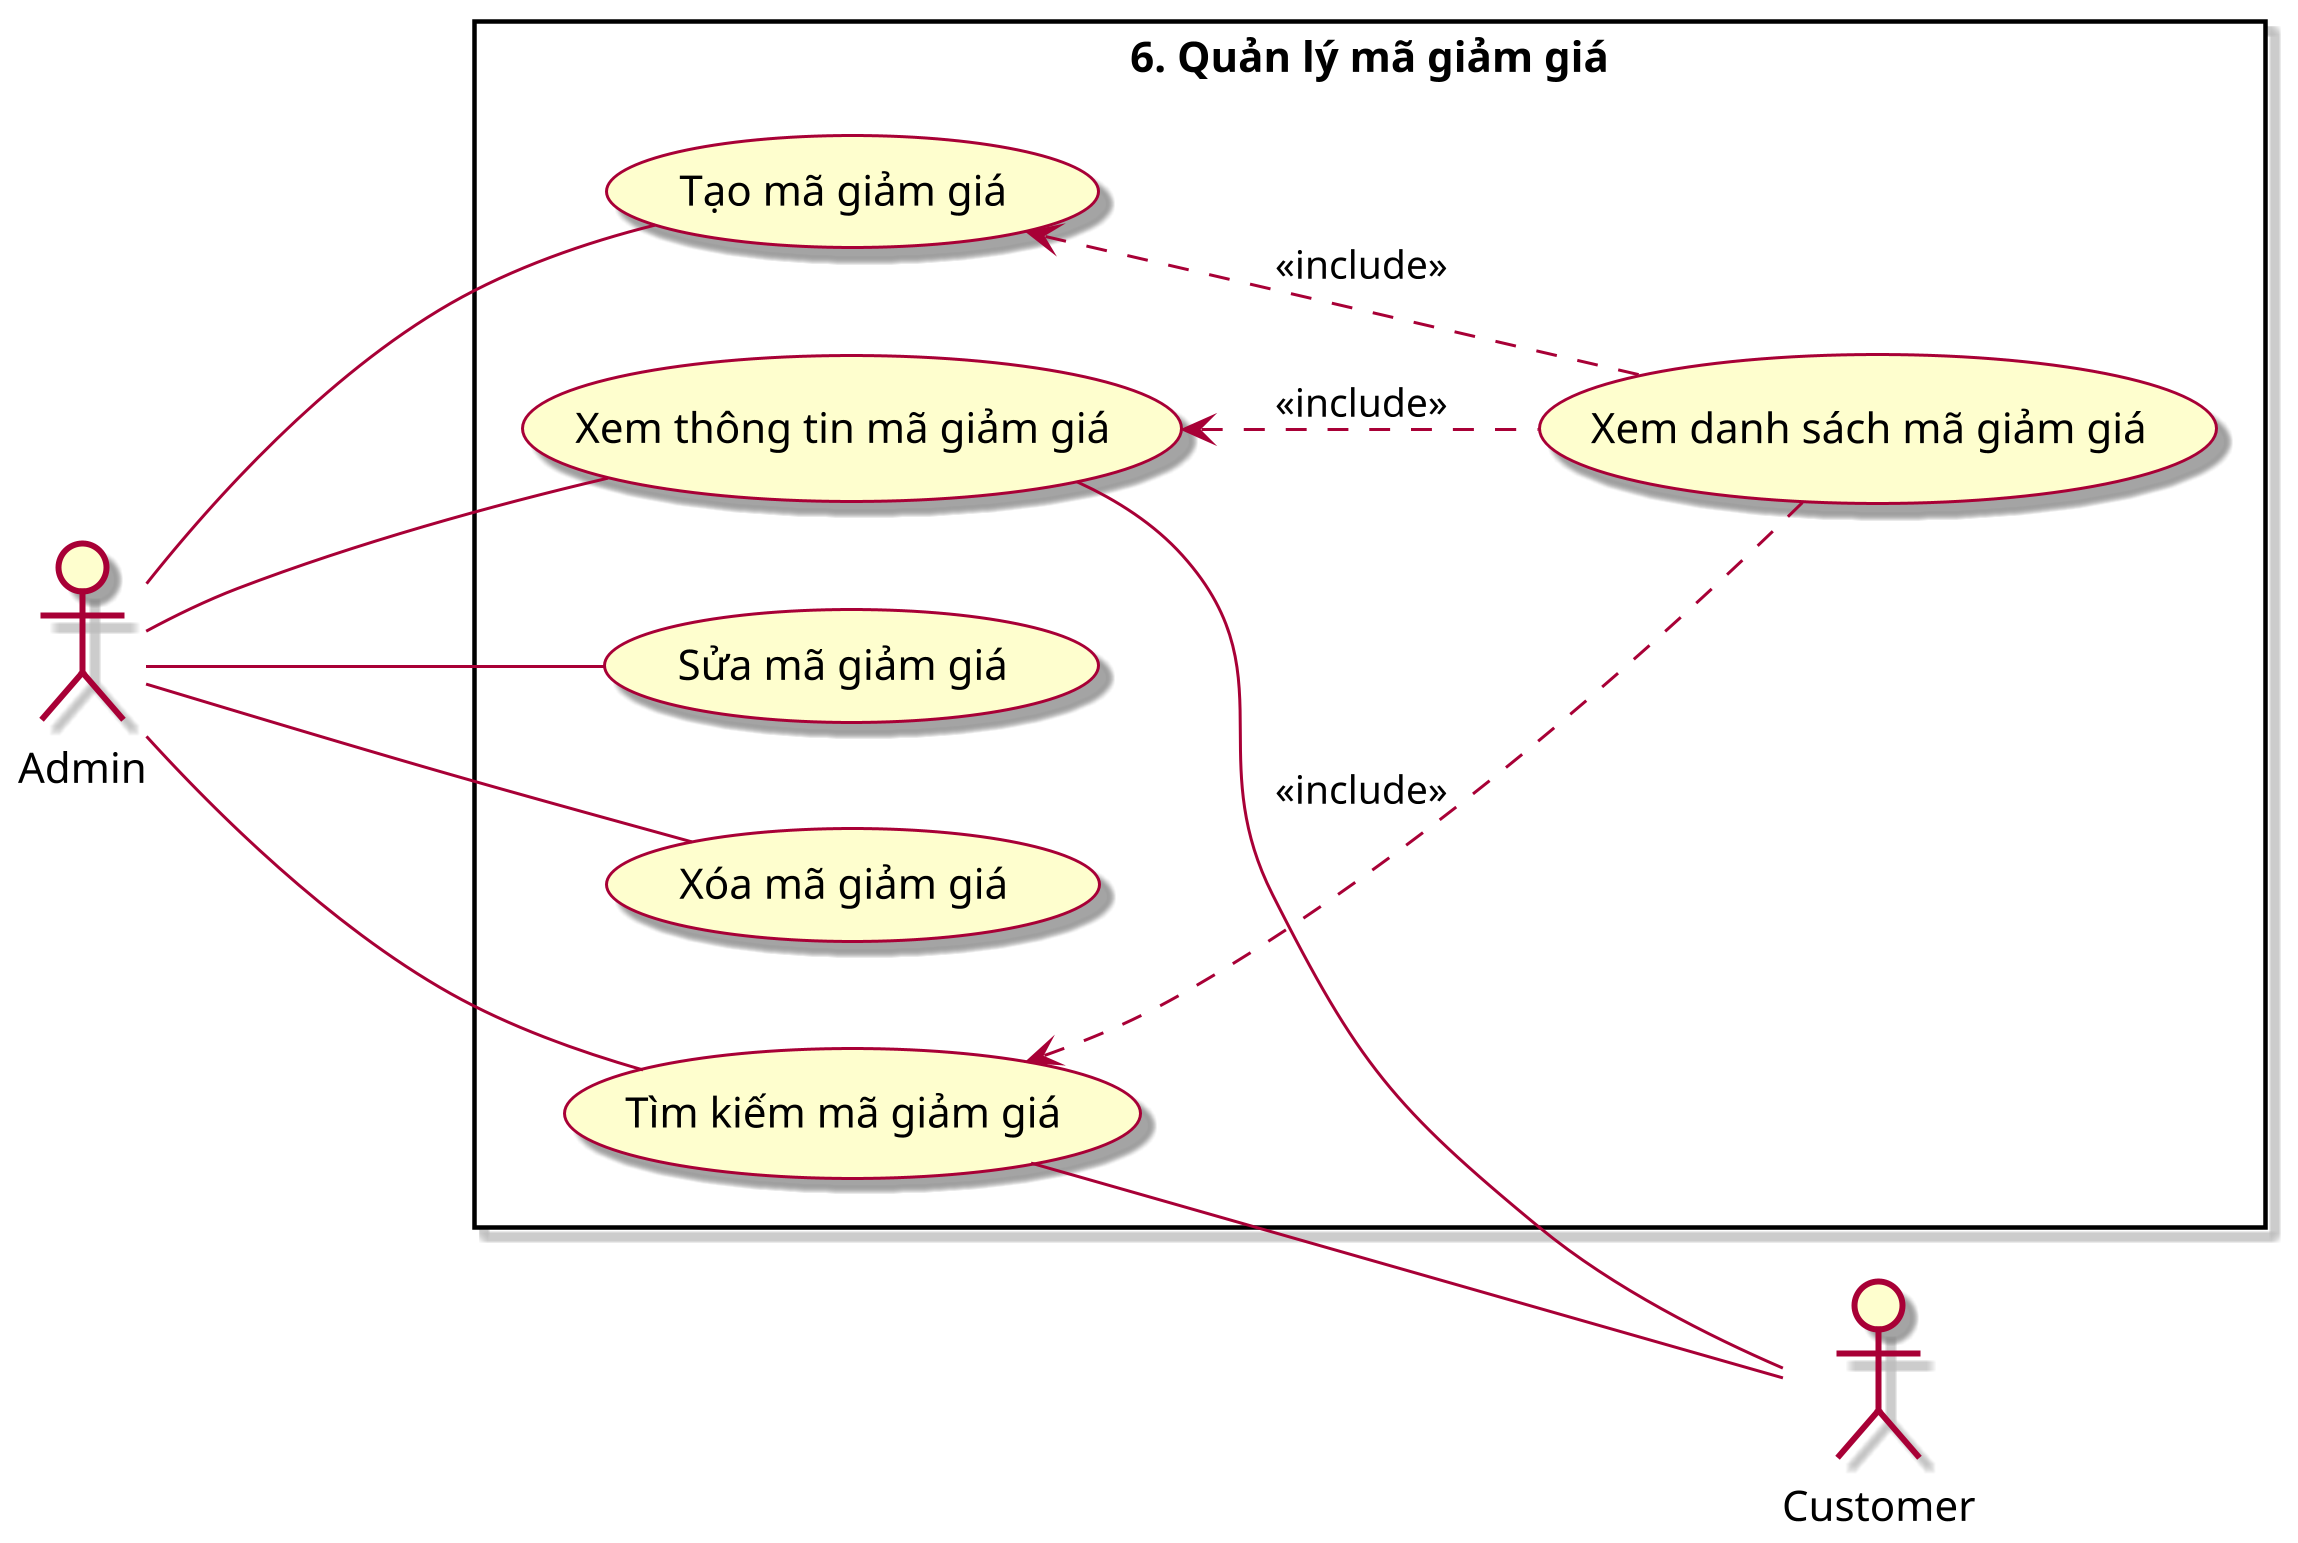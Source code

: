 @startuml ManageVoucher

left to right direction
scale 3
skin rose

actor Admin as admin
actor Customer as customer

rectangle "6. Quản lý mã giảm giá" {
    usecase (Tạo mã giảm giá) as tmgg
    usecase (Xem thông tin mã giảm giá) as xttmgg
    usecase (Xem danh sách mã giảm giá) as xdsmgg
    usecase (Sửa mã giảm giá) as smgg
    usecase (Xóa mã giảm giá) as xmgg
    usecase (Tìm kiếm mã giảm giá) as tkmgg
}

admin --- tmgg
admin --- xttmgg
admin --- smgg
admin --- xmgg
admin --- tkmgg

xttmgg -- customer
tkmgg -- customer

tmgg <.. xdsmgg : <<include>>
xttmgg <.. xdsmgg : <<include>>
tkmgg <.. xdsmgg : <<include>>

@enduml